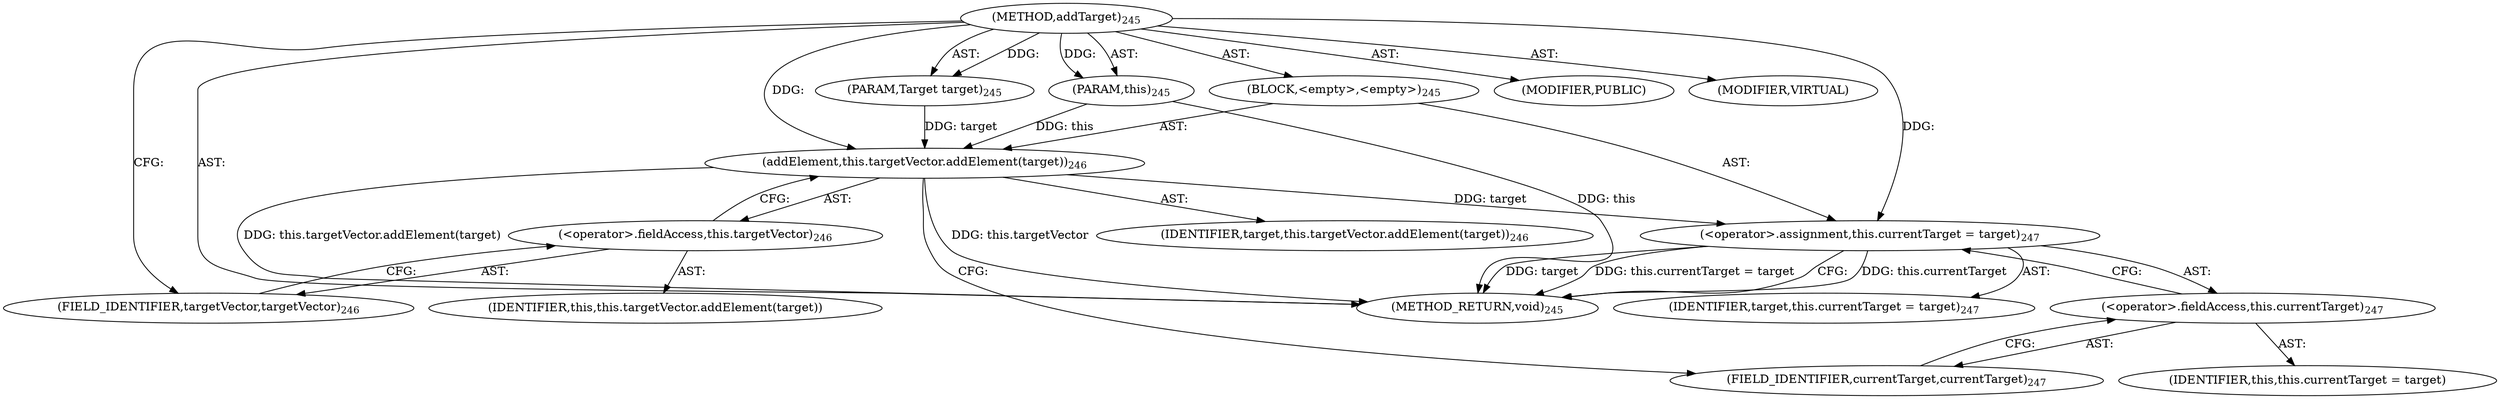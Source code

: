 digraph "addTarget" {  
"111669149708" [label = <(METHOD,addTarget)<SUB>245</SUB>> ]
"115964117012" [label = <(PARAM,this)<SUB>245</SUB>> ]
"115964117013" [label = <(PARAM,Target target)<SUB>245</SUB>> ]
"25769803791" [label = <(BLOCK,&lt;empty&gt;,&lt;empty&gt;)<SUB>245</SUB>> ]
"30064771148" [label = <(addElement,this.targetVector.addElement(target))<SUB>246</SUB>> ]
"30064771149" [label = <(&lt;operator&gt;.fieldAccess,this.targetVector)<SUB>246</SUB>> ]
"68719476780" [label = <(IDENTIFIER,this,this.targetVector.addElement(target))> ]
"55834574882" [label = <(FIELD_IDENTIFIER,targetVector,targetVector)<SUB>246</SUB>> ]
"68719476781" [label = <(IDENTIFIER,target,this.targetVector.addElement(target))<SUB>246</SUB>> ]
"30064771150" [label = <(&lt;operator&gt;.assignment,this.currentTarget = target)<SUB>247</SUB>> ]
"30064771151" [label = <(&lt;operator&gt;.fieldAccess,this.currentTarget)<SUB>247</SUB>> ]
"68719476782" [label = <(IDENTIFIER,this,this.currentTarget = target)> ]
"55834574883" [label = <(FIELD_IDENTIFIER,currentTarget,currentTarget)<SUB>247</SUB>> ]
"68719476783" [label = <(IDENTIFIER,target,this.currentTarget = target)<SUB>247</SUB>> ]
"133143986211" [label = <(MODIFIER,PUBLIC)> ]
"133143986212" [label = <(MODIFIER,VIRTUAL)> ]
"128849018892" [label = <(METHOD_RETURN,void)<SUB>245</SUB>> ]
  "111669149708" -> "115964117012"  [ label = "AST: "] 
  "111669149708" -> "115964117013"  [ label = "AST: "] 
  "111669149708" -> "25769803791"  [ label = "AST: "] 
  "111669149708" -> "133143986211"  [ label = "AST: "] 
  "111669149708" -> "133143986212"  [ label = "AST: "] 
  "111669149708" -> "128849018892"  [ label = "AST: "] 
  "25769803791" -> "30064771148"  [ label = "AST: "] 
  "25769803791" -> "30064771150"  [ label = "AST: "] 
  "30064771148" -> "30064771149"  [ label = "AST: "] 
  "30064771148" -> "68719476781"  [ label = "AST: "] 
  "30064771149" -> "68719476780"  [ label = "AST: "] 
  "30064771149" -> "55834574882"  [ label = "AST: "] 
  "30064771150" -> "30064771151"  [ label = "AST: "] 
  "30064771150" -> "68719476783"  [ label = "AST: "] 
  "30064771151" -> "68719476782"  [ label = "AST: "] 
  "30064771151" -> "55834574883"  [ label = "AST: "] 
  "30064771148" -> "55834574883"  [ label = "CFG: "] 
  "30064771150" -> "128849018892"  [ label = "CFG: "] 
  "30064771149" -> "30064771148"  [ label = "CFG: "] 
  "30064771151" -> "30064771150"  [ label = "CFG: "] 
  "55834574882" -> "30064771149"  [ label = "CFG: "] 
  "55834574883" -> "30064771151"  [ label = "CFG: "] 
  "111669149708" -> "55834574882"  [ label = "CFG: "] 
  "115964117012" -> "128849018892"  [ label = "DDG: this"] 
  "30064771148" -> "128849018892"  [ label = "DDG: this.targetVector"] 
  "30064771148" -> "128849018892"  [ label = "DDG: this.targetVector.addElement(target)"] 
  "30064771150" -> "128849018892"  [ label = "DDG: this.currentTarget"] 
  "30064771150" -> "128849018892"  [ label = "DDG: target"] 
  "30064771150" -> "128849018892"  [ label = "DDG: this.currentTarget = target"] 
  "111669149708" -> "115964117012"  [ label = "DDG: "] 
  "111669149708" -> "115964117013"  [ label = "DDG: "] 
  "30064771148" -> "30064771150"  [ label = "DDG: target"] 
  "111669149708" -> "30064771150"  [ label = "DDG: "] 
  "115964117012" -> "30064771148"  [ label = "DDG: this"] 
  "115964117013" -> "30064771148"  [ label = "DDG: target"] 
  "111669149708" -> "30064771148"  [ label = "DDG: "] 
}
